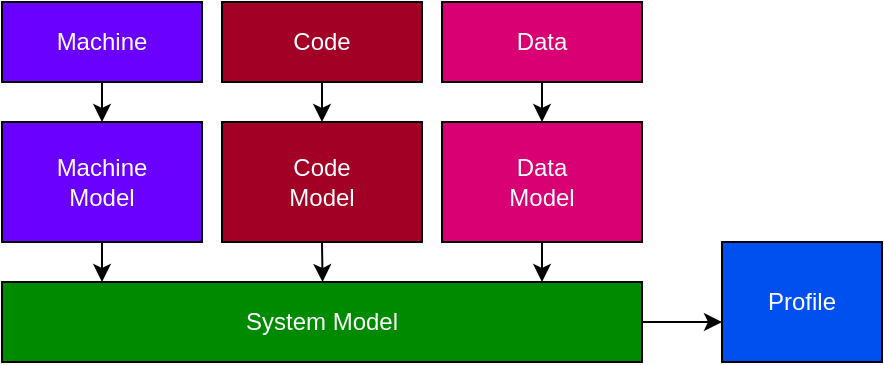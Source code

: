 <mxfile version="20.3.0" type="device"><diagram id="70Vlsa4i8hFguNzTpBfV" name="Page-1"><mxGraphModel dx="688" dy="708" grid="1" gridSize="10" guides="1" tooltips="1" connect="1" arrows="1" fold="1" page="1" pageScale="1" pageWidth="827" pageHeight="1169" math="0" shadow="0"><root><mxCell id="0"/><mxCell id="1" parent="0"/><mxCell id="8EXf0eA-9jy4PT2gvFrj-9" style="edgeStyle=orthogonalEdgeStyle;rounded=0;orthogonalLoop=1;jettySize=auto;html=1;exitX=0.5;exitY=1;exitDx=0;exitDy=0;entryX=0.5;entryY=0;entryDx=0;entryDy=0;strokeColor=#000000;" edge="1" parent="1" source="8EXf0eA-9jy4PT2gvFrj-1" target="8EXf0eA-9jy4PT2gvFrj-4"><mxGeometry relative="1" as="geometry"/></mxCell><mxCell id="8EXf0eA-9jy4PT2gvFrj-1" value="Machine" style="rounded=0;whiteSpace=wrap;html=1;fillColor=#6a00ff;fontColor=#ffffff;strokeColor=#000000;" vertex="1" parent="1"><mxGeometry x="80" y="160" width="100" height="40" as="geometry"/></mxCell><mxCell id="8EXf0eA-9jy4PT2gvFrj-10" style="edgeStyle=orthogonalEdgeStyle;rounded=0;orthogonalLoop=1;jettySize=auto;html=1;exitX=0.5;exitY=1;exitDx=0;exitDy=0;entryX=0.5;entryY=0;entryDx=0;entryDy=0;strokeColor=#000000;" edge="1" parent="1" source="8EXf0eA-9jy4PT2gvFrj-2" target="8EXf0eA-9jy4PT2gvFrj-5"><mxGeometry relative="1" as="geometry"/></mxCell><mxCell id="8EXf0eA-9jy4PT2gvFrj-2" value="Code" style="rounded=0;whiteSpace=wrap;html=1;fillColor=#a20025;fontColor=#ffffff;strokeColor=#000000;" vertex="1" parent="1"><mxGeometry x="190" y="160" width="100" height="40" as="geometry"/></mxCell><mxCell id="8EXf0eA-9jy4PT2gvFrj-11" style="edgeStyle=orthogonalEdgeStyle;rounded=0;orthogonalLoop=1;jettySize=auto;html=1;exitX=0.5;exitY=1;exitDx=0;exitDy=0;entryX=0.5;entryY=0;entryDx=0;entryDy=0;strokeColor=#000000;" edge="1" parent="1" source="8EXf0eA-9jy4PT2gvFrj-3" target="8EXf0eA-9jy4PT2gvFrj-6"><mxGeometry relative="1" as="geometry"/></mxCell><mxCell id="8EXf0eA-9jy4PT2gvFrj-3" value="Data" style="rounded=0;whiteSpace=wrap;html=1;fillColor=#d80073;fontColor=#ffffff;strokeColor=#000000;" vertex="1" parent="1"><mxGeometry x="300" y="160" width="100" height="40" as="geometry"/></mxCell><mxCell id="8EXf0eA-9jy4PT2gvFrj-12" style="edgeStyle=orthogonalEdgeStyle;rounded=0;orthogonalLoop=1;jettySize=auto;html=1;exitX=0.5;exitY=1;exitDx=0;exitDy=0;strokeColor=#000000;" edge="1" parent="1" source="8EXf0eA-9jy4PT2gvFrj-4"><mxGeometry relative="1" as="geometry"><mxPoint x="130" y="300" as="targetPoint"/></mxGeometry></mxCell><mxCell id="8EXf0eA-9jy4PT2gvFrj-4" value="Machine &lt;br&gt;Model" style="rounded=0;whiteSpace=wrap;html=1;fillColor=#6a00ff;fontColor=#ffffff;strokeColor=#000000;" vertex="1" parent="1"><mxGeometry x="80" y="220" width="100" height="60" as="geometry"/></mxCell><mxCell id="8EXf0eA-9jy4PT2gvFrj-13" style="edgeStyle=orthogonalEdgeStyle;rounded=0;orthogonalLoop=1;jettySize=auto;html=1;exitX=0.5;exitY=1;exitDx=0;exitDy=0;strokeColor=#000000;" edge="1" parent="1" source="8EXf0eA-9jy4PT2gvFrj-5"><mxGeometry relative="1" as="geometry"><mxPoint x="240.286" y="300" as="targetPoint"/></mxGeometry></mxCell><mxCell id="8EXf0eA-9jy4PT2gvFrj-5" value="Code &lt;br&gt;Model" style="rounded=0;whiteSpace=wrap;html=1;fillColor=#a20025;fontColor=#ffffff;strokeColor=#000000;" vertex="1" parent="1"><mxGeometry x="190" y="220" width="100" height="60" as="geometry"/></mxCell><mxCell id="8EXf0eA-9jy4PT2gvFrj-14" style="edgeStyle=orthogonalEdgeStyle;rounded=0;orthogonalLoop=1;jettySize=auto;html=1;exitX=0.5;exitY=1;exitDx=0;exitDy=0;strokeColor=#000000;" edge="1" parent="1" source="8EXf0eA-9jy4PT2gvFrj-6"><mxGeometry relative="1" as="geometry"><mxPoint x="350" y="300" as="targetPoint"/></mxGeometry></mxCell><mxCell id="8EXf0eA-9jy4PT2gvFrj-6" value="Data&lt;br&gt;Model" style="rounded=0;whiteSpace=wrap;html=1;fillColor=#d80073;fontColor=#ffffff;strokeColor=#000000;" vertex="1" parent="1"><mxGeometry x="300" y="220" width="100" height="60" as="geometry"/></mxCell><mxCell id="8EXf0eA-9jy4PT2gvFrj-16" style="edgeStyle=orthogonalEdgeStyle;rounded=0;orthogonalLoop=1;jettySize=auto;html=1;exitX=1;exitY=0.5;exitDx=0;exitDy=0;strokeColor=#000000;" edge="1" parent="1" source="8EXf0eA-9jy4PT2gvFrj-7"><mxGeometry relative="1" as="geometry"><mxPoint x="440" y="320" as="targetPoint"/></mxGeometry></mxCell><mxCell id="8EXf0eA-9jy4PT2gvFrj-7" value="System Model" style="rounded=0;whiteSpace=wrap;html=1;fillColor=#008a00;fontColor=#ffffff;strokeColor=#000000;" vertex="1" parent="1"><mxGeometry x="80" y="300" width="320" height="40" as="geometry"/></mxCell><mxCell id="8EXf0eA-9jy4PT2gvFrj-8" value="Profile" style="rounded=0;whiteSpace=wrap;html=1;fillColor=#0050ef;fontColor=#ffffff;strokeColor=#000000;" vertex="1" parent="1"><mxGeometry x="440" y="280" width="80" height="60" as="geometry"/></mxCell></root></mxGraphModel></diagram></mxfile>